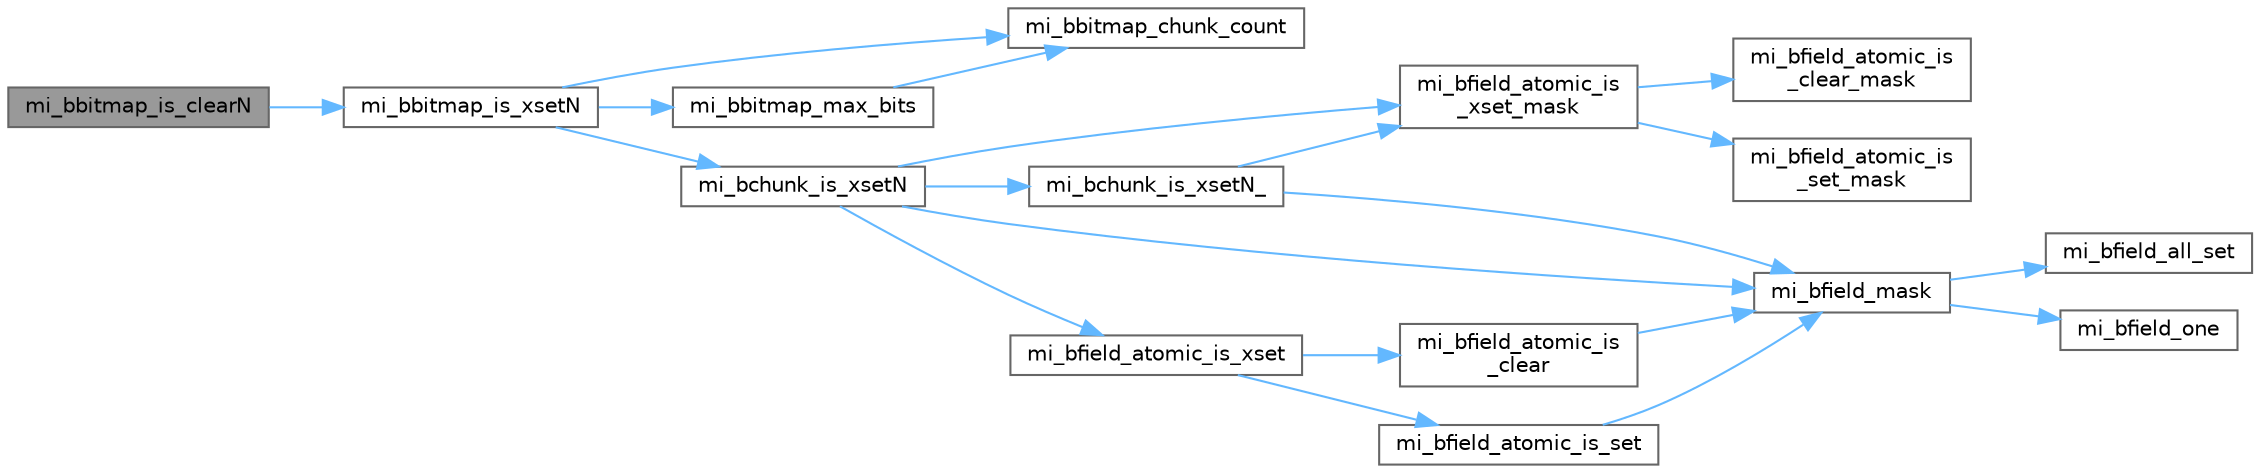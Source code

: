 digraph "mi_bbitmap_is_clearN"
{
 // LATEX_PDF_SIZE
  bgcolor="transparent";
  edge [fontname=Helvetica,fontsize=10,labelfontname=Helvetica,labelfontsize=10];
  node [fontname=Helvetica,fontsize=10,shape=box,height=0.2,width=0.4];
  rankdir="LR";
  Node1 [id="Node000001",label="mi_bbitmap_is_clearN",height=0.2,width=0.4,color="gray40", fillcolor="grey60", style="filled", fontcolor="black",tooltip=" "];
  Node1 -> Node2 [id="edge20_Node000001_Node000002",color="steelblue1",style="solid",tooltip=" "];
  Node2 [id="Node000002",label="mi_bbitmap_is_xsetN",height=0.2,width=0.4,color="grey40", fillcolor="white", style="filled",URL="$bitmap_8c.html#a143c1ab4aaff95bc9a5642f45e2fc52f",tooltip=" "];
  Node2 -> Node3 [id="edge21_Node000002_Node000003",color="steelblue1",style="solid",tooltip=" "];
  Node3 [id="Node000003",label="mi_bbitmap_chunk_count",height=0.2,width=0.4,color="grey40", fillcolor="white", style="filled",URL="$bitmap_8h.html#a61d4c39827af9a9dbeb574d28856ba90",tooltip=" "];
  Node2 -> Node4 [id="edge22_Node000002_Node000004",color="steelblue1",style="solid",tooltip=" "];
  Node4 [id="Node000004",label="mi_bbitmap_max_bits",height=0.2,width=0.4,color="grey40", fillcolor="white", style="filled",URL="$bitmap_8h.html#afb1f816c002677982471bf19521ac6ee",tooltip=" "];
  Node4 -> Node3 [id="edge23_Node000004_Node000003",color="steelblue1",style="solid",tooltip=" "];
  Node2 -> Node5 [id="edge24_Node000002_Node000005",color="steelblue1",style="solid",tooltip=" "];
  Node5 [id="Node000005",label="mi_bchunk_is_xsetN",height=0.2,width=0.4,color="grey40", fillcolor="white", style="filled",URL="$bitmap_8c.html#ab0d208390523d5afdb78b6f0be816b2f",tooltip=" "];
  Node5 -> Node6 [id="edge25_Node000005_Node000006",color="steelblue1",style="solid",tooltip=" "];
  Node6 [id="Node000006",label="mi_bchunk_is_xsetN_",height=0.2,width=0.4,color="grey40", fillcolor="white", style="filled",URL="$bitmap_8c.html#a07385ebbb69ea290eefe819da4e74d3f",tooltip=" "];
  Node6 -> Node7 [id="edge26_Node000006_Node000007",color="steelblue1",style="solid",tooltip=" "];
  Node7 [id="Node000007",label="mi_bfield_atomic_is\l_xset_mask",height=0.2,width=0.4,color="grey40", fillcolor="white", style="filled",URL="$bitmap_8c.html#ac5d99a264e3b1e53dcb8303da5b75507",tooltip=" "];
  Node7 -> Node8 [id="edge27_Node000007_Node000008",color="steelblue1",style="solid",tooltip=" "];
  Node8 [id="Node000008",label="mi_bfield_atomic_is\l_clear_mask",height=0.2,width=0.4,color="grey40", fillcolor="white", style="filled",URL="$bitmap_8c.html#a9aecee19df069ccd6d48714a369514c5",tooltip=" "];
  Node7 -> Node9 [id="edge28_Node000007_Node000009",color="steelblue1",style="solid",tooltip=" "];
  Node9 [id="Node000009",label="mi_bfield_atomic_is\l_set_mask",height=0.2,width=0.4,color="grey40", fillcolor="white", style="filled",URL="$bitmap_8c.html#af01dc0a9a59e0bc965a9c660b3b128ff",tooltip=" "];
  Node6 -> Node10 [id="edge29_Node000006_Node000010",color="steelblue1",style="solid",tooltip=" "];
  Node10 [id="Node000010",label="mi_bfield_mask",height=0.2,width=0.4,color="grey40", fillcolor="white", style="filled",URL="$bitmap_8c.html#aa4d08980dc8daf4bb8b950a4d4a687ef",tooltip=" "];
  Node10 -> Node11 [id="edge30_Node000010_Node000011",color="steelblue1",style="solid",tooltip=" "];
  Node11 [id="Node000011",label="mi_bfield_all_set",height=0.2,width=0.4,color="grey40", fillcolor="white", style="filled",URL="$bitmap_8c.html#a68733ed030dc38eabe23102bf17fa86d",tooltip=" "];
  Node10 -> Node12 [id="edge31_Node000010_Node000012",color="steelblue1",style="solid",tooltip=" "];
  Node12 [id="Node000012",label="mi_bfield_one",height=0.2,width=0.4,color="grey40", fillcolor="white", style="filled",URL="$bitmap_8c.html#a8e898496b41e387ca00e77eff2cc364d",tooltip=" "];
  Node5 -> Node13 [id="edge32_Node000005_Node000013",color="steelblue1",style="solid",tooltip=" "];
  Node13 [id="Node000013",label="mi_bfield_atomic_is_xset",height=0.2,width=0.4,color="grey40", fillcolor="white", style="filled",URL="$bitmap_8c.html#a707f03eca576cefd148997912dc4759a",tooltip=" "];
  Node13 -> Node14 [id="edge33_Node000013_Node000014",color="steelblue1",style="solid",tooltip=" "];
  Node14 [id="Node000014",label="mi_bfield_atomic_is\l_clear",height=0.2,width=0.4,color="grey40", fillcolor="white", style="filled",URL="$bitmap_8c.html#a3390b1df276fa17aac13dcefae49f949",tooltip=" "];
  Node14 -> Node10 [id="edge34_Node000014_Node000010",color="steelblue1",style="solid",tooltip=" "];
  Node13 -> Node15 [id="edge35_Node000013_Node000015",color="steelblue1",style="solid",tooltip=" "];
  Node15 [id="Node000015",label="mi_bfield_atomic_is_set",height=0.2,width=0.4,color="grey40", fillcolor="white", style="filled",URL="$bitmap_8c.html#aba621efc222669e8ec2e92937b5c7312",tooltip=" "];
  Node15 -> Node10 [id="edge36_Node000015_Node000010",color="steelblue1",style="solid",tooltip=" "];
  Node5 -> Node7 [id="edge37_Node000005_Node000007",color="steelblue1",style="solid",tooltip=" "];
  Node5 -> Node10 [id="edge38_Node000005_Node000010",color="steelblue1",style="solid",tooltip=" "];
}
